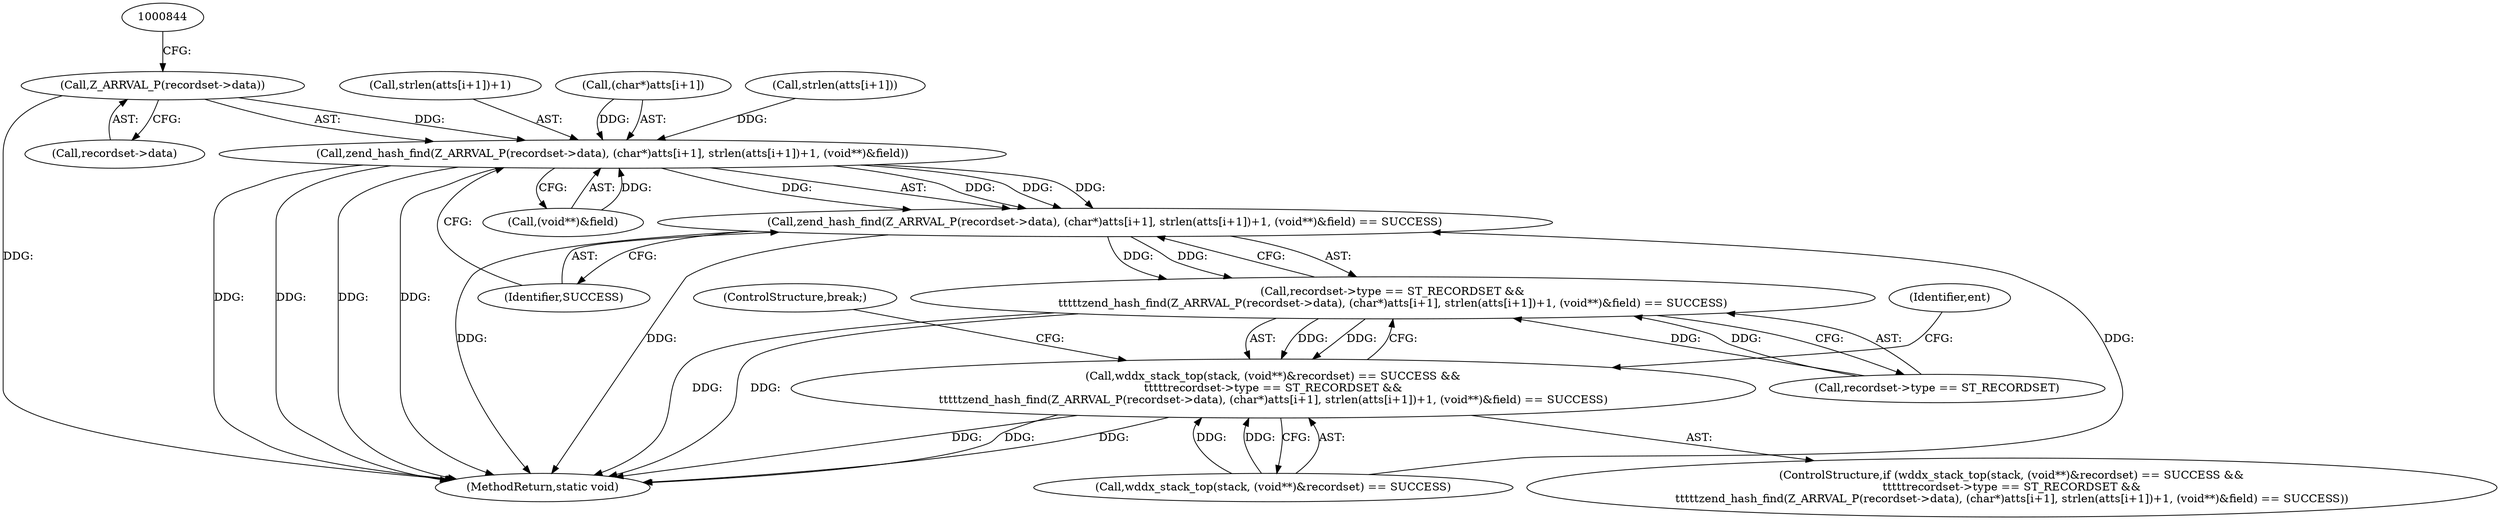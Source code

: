 digraph "0_php-src_66fd44209d5ffcb9b3d1bc1b9fd8e35b485040c0@pointer" {
"1000839" [label="(Call,Z_ARRVAL_P(recordset->data))"];
"1000838" [label="(Call,zend_hash_find(Z_ARRVAL_P(recordset->data), (char*)atts[i+1], strlen(atts[i+1])+1, (void**)&field))"];
"1000837" [label="(Call,zend_hash_find(Z_ARRVAL_P(recordset->data), (char*)atts[i+1], strlen(atts[i+1])+1, (void**)&field) == SUCCESS)"];
"1000831" [label="(Call,recordset->type == ST_RECORDSET &&\n\t\t\t\t\tzend_hash_find(Z_ARRVAL_P(recordset->data), (char*)atts[i+1], strlen(atts[i+1])+1, (void**)&field) == SUCCESS)"];
"1000822" [label="(Call,wddx_stack_top(stack, (void**)&recordset) == SUCCESS &&\n\t\t\t\t\trecordset->type == ST_RECORDSET &&\n\t\t\t\t\tzend_hash_find(Z_ARRVAL_P(recordset->data), (char*)atts[i+1], strlen(atts[i+1])+1, (void**)&field) == SUCCESS)"];
"1000914" [label="(MethodReturn,static void)"];
"1000837" [label="(Call,zend_hash_find(Z_ARRVAL_P(recordset->data), (char*)atts[i+1], strlen(atts[i+1])+1, (void**)&field) == SUCCESS)"];
"1000851" [label="(Call,strlen(atts[i+1]))"];
"1000840" [label="(Call,recordset->data)"];
"1000862" [label="(Identifier,SUCCESS)"];
"1000831" [label="(Call,recordset->type == ST_RECORDSET &&\n\t\t\t\t\tzend_hash_find(Z_ARRVAL_P(recordset->data), (char*)atts[i+1], strlen(atts[i+1])+1, (void**)&field) == SUCCESS)"];
"1000832" [label="(Call,recordset->type == ST_RECORDSET)"];
"1000866" [label="(Identifier,ent)"];
"1000858" [label="(Call,(void**)&field)"];
"1000823" [label="(Call,wddx_stack_top(stack, (void**)&recordset) == SUCCESS)"];
"1000821" [label="(ControlStructure,if (wddx_stack_top(stack, (void**)&recordset) == SUCCESS &&\n\t\t\t\t\trecordset->type == ST_RECORDSET &&\n\t\t\t\t\tzend_hash_find(Z_ARRVAL_P(recordset->data), (char*)atts[i+1], strlen(atts[i+1])+1, (void**)&field) == SUCCESS))"];
"1000870" [label="(ControlStructure,break;)"];
"1000822" [label="(Call,wddx_stack_top(stack, (void**)&recordset) == SUCCESS &&\n\t\t\t\t\trecordset->type == ST_RECORDSET &&\n\t\t\t\t\tzend_hash_find(Z_ARRVAL_P(recordset->data), (char*)atts[i+1], strlen(atts[i+1])+1, (void**)&field) == SUCCESS)"];
"1000850" [label="(Call,strlen(atts[i+1])+1)"];
"1000839" [label="(Call,Z_ARRVAL_P(recordset->data))"];
"1000838" [label="(Call,zend_hash_find(Z_ARRVAL_P(recordset->data), (char*)atts[i+1], strlen(atts[i+1])+1, (void**)&field))"];
"1000843" [label="(Call,(char*)atts[i+1])"];
"1000839" -> "1000838"  [label="AST: "];
"1000839" -> "1000840"  [label="CFG: "];
"1000840" -> "1000839"  [label="AST: "];
"1000844" -> "1000839"  [label="CFG: "];
"1000839" -> "1000914"  [label="DDG: "];
"1000839" -> "1000838"  [label="DDG: "];
"1000838" -> "1000837"  [label="AST: "];
"1000838" -> "1000858"  [label="CFG: "];
"1000843" -> "1000838"  [label="AST: "];
"1000850" -> "1000838"  [label="AST: "];
"1000858" -> "1000838"  [label="AST: "];
"1000862" -> "1000838"  [label="CFG: "];
"1000838" -> "1000914"  [label="DDG: "];
"1000838" -> "1000914"  [label="DDG: "];
"1000838" -> "1000914"  [label="DDG: "];
"1000838" -> "1000914"  [label="DDG: "];
"1000838" -> "1000837"  [label="DDG: "];
"1000838" -> "1000837"  [label="DDG: "];
"1000838" -> "1000837"  [label="DDG: "];
"1000838" -> "1000837"  [label="DDG: "];
"1000843" -> "1000838"  [label="DDG: "];
"1000851" -> "1000838"  [label="DDG: "];
"1000858" -> "1000838"  [label="DDG: "];
"1000837" -> "1000831"  [label="AST: "];
"1000837" -> "1000862"  [label="CFG: "];
"1000862" -> "1000837"  [label="AST: "];
"1000831" -> "1000837"  [label="CFG: "];
"1000837" -> "1000914"  [label="DDG: "];
"1000837" -> "1000914"  [label="DDG: "];
"1000837" -> "1000831"  [label="DDG: "];
"1000837" -> "1000831"  [label="DDG: "];
"1000823" -> "1000837"  [label="DDG: "];
"1000831" -> "1000822"  [label="AST: "];
"1000831" -> "1000832"  [label="CFG: "];
"1000832" -> "1000831"  [label="AST: "];
"1000822" -> "1000831"  [label="CFG: "];
"1000831" -> "1000914"  [label="DDG: "];
"1000831" -> "1000914"  [label="DDG: "];
"1000831" -> "1000822"  [label="DDG: "];
"1000831" -> "1000822"  [label="DDG: "];
"1000832" -> "1000831"  [label="DDG: "];
"1000832" -> "1000831"  [label="DDG: "];
"1000822" -> "1000821"  [label="AST: "];
"1000822" -> "1000823"  [label="CFG: "];
"1000823" -> "1000822"  [label="AST: "];
"1000866" -> "1000822"  [label="CFG: "];
"1000870" -> "1000822"  [label="CFG: "];
"1000822" -> "1000914"  [label="DDG: "];
"1000822" -> "1000914"  [label="DDG: "];
"1000822" -> "1000914"  [label="DDG: "];
"1000823" -> "1000822"  [label="DDG: "];
"1000823" -> "1000822"  [label="DDG: "];
}
